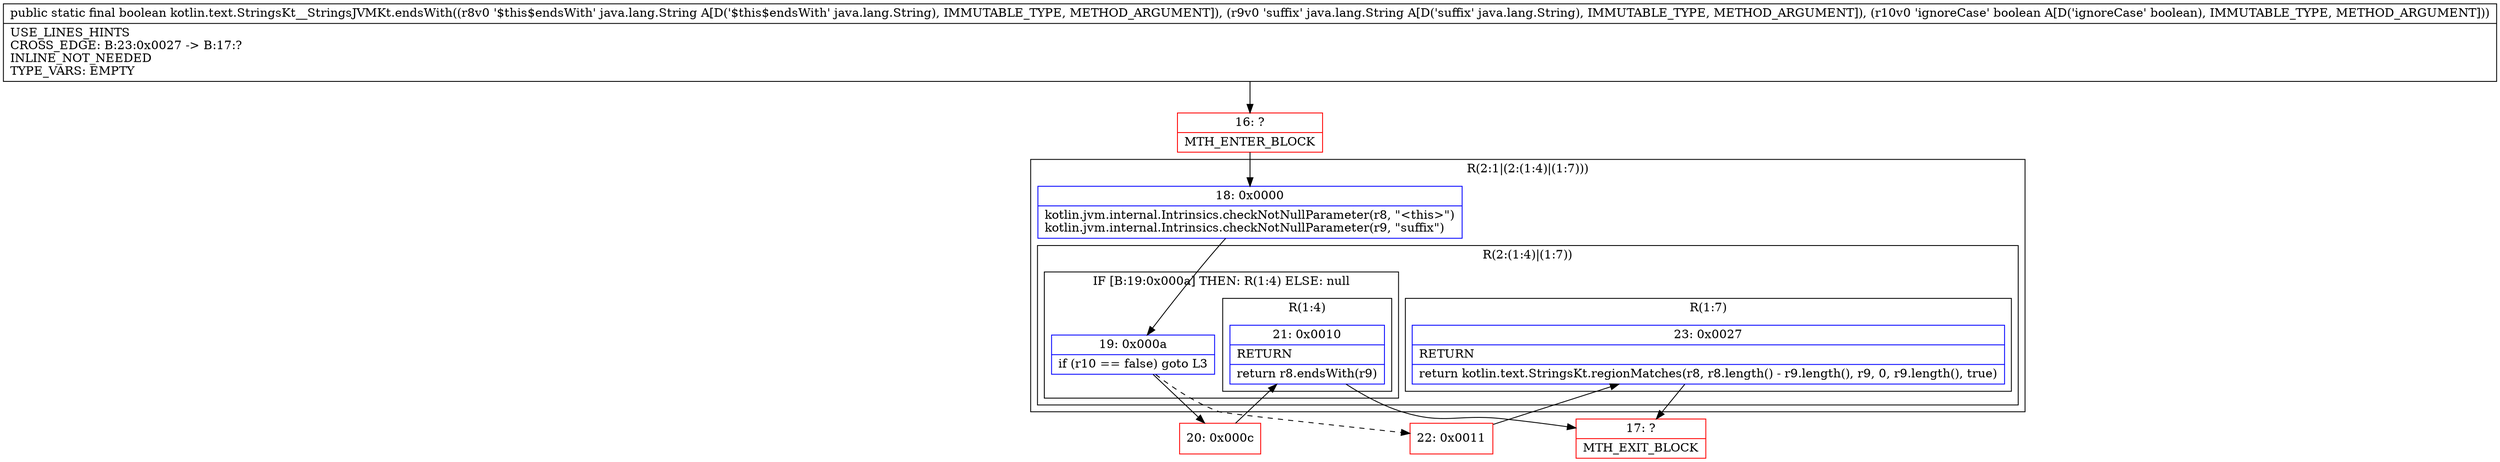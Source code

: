 digraph "CFG forkotlin.text.StringsKt__StringsJVMKt.endsWith(Ljava\/lang\/String;Ljava\/lang\/String;Z)Z" {
subgraph cluster_Region_1064566136 {
label = "R(2:1|(2:(1:4)|(1:7)))";
node [shape=record,color=blue];
Node_18 [shape=record,label="{18\:\ 0x0000|kotlin.jvm.internal.Intrinsics.checkNotNullParameter(r8, \"\<this\>\")\lkotlin.jvm.internal.Intrinsics.checkNotNullParameter(r9, \"suffix\")\l}"];
subgraph cluster_Region_697364586 {
label = "R(2:(1:4)|(1:7))";
node [shape=record,color=blue];
subgraph cluster_IfRegion_505407947 {
label = "IF [B:19:0x000a] THEN: R(1:4) ELSE: null";
node [shape=record,color=blue];
Node_19 [shape=record,label="{19\:\ 0x000a|if (r10 == false) goto L3\l}"];
subgraph cluster_Region_150782023 {
label = "R(1:4)";
node [shape=record,color=blue];
Node_21 [shape=record,label="{21\:\ 0x0010|RETURN\l|return r8.endsWith(r9)\l}"];
}
}
subgraph cluster_Region_675570717 {
label = "R(1:7)";
node [shape=record,color=blue];
Node_23 [shape=record,label="{23\:\ 0x0027|RETURN\l|return kotlin.text.StringsKt.regionMatches(r8, r8.length() \- r9.length(), r9, 0, r9.length(), true)\l}"];
}
}
}
Node_16 [shape=record,color=red,label="{16\:\ ?|MTH_ENTER_BLOCK\l}"];
Node_20 [shape=record,color=red,label="{20\:\ 0x000c}"];
Node_17 [shape=record,color=red,label="{17\:\ ?|MTH_EXIT_BLOCK\l}"];
Node_22 [shape=record,color=red,label="{22\:\ 0x0011}"];
MethodNode[shape=record,label="{public static final boolean kotlin.text.StringsKt__StringsJVMKt.endsWith((r8v0 '$this$endsWith' java.lang.String A[D('$this$endsWith' java.lang.String), IMMUTABLE_TYPE, METHOD_ARGUMENT]), (r9v0 'suffix' java.lang.String A[D('suffix' java.lang.String), IMMUTABLE_TYPE, METHOD_ARGUMENT]), (r10v0 'ignoreCase' boolean A[D('ignoreCase' boolean), IMMUTABLE_TYPE, METHOD_ARGUMENT]))  | USE_LINES_HINTS\lCROSS_EDGE: B:23:0x0027 \-\> B:17:?\lINLINE_NOT_NEEDED\lTYPE_VARS: EMPTY\l}"];
MethodNode -> Node_16;Node_18 -> Node_19;
Node_19 -> Node_20;
Node_19 -> Node_22[style=dashed];
Node_21 -> Node_17;
Node_23 -> Node_17;
Node_16 -> Node_18;
Node_20 -> Node_21;
Node_22 -> Node_23;
}

